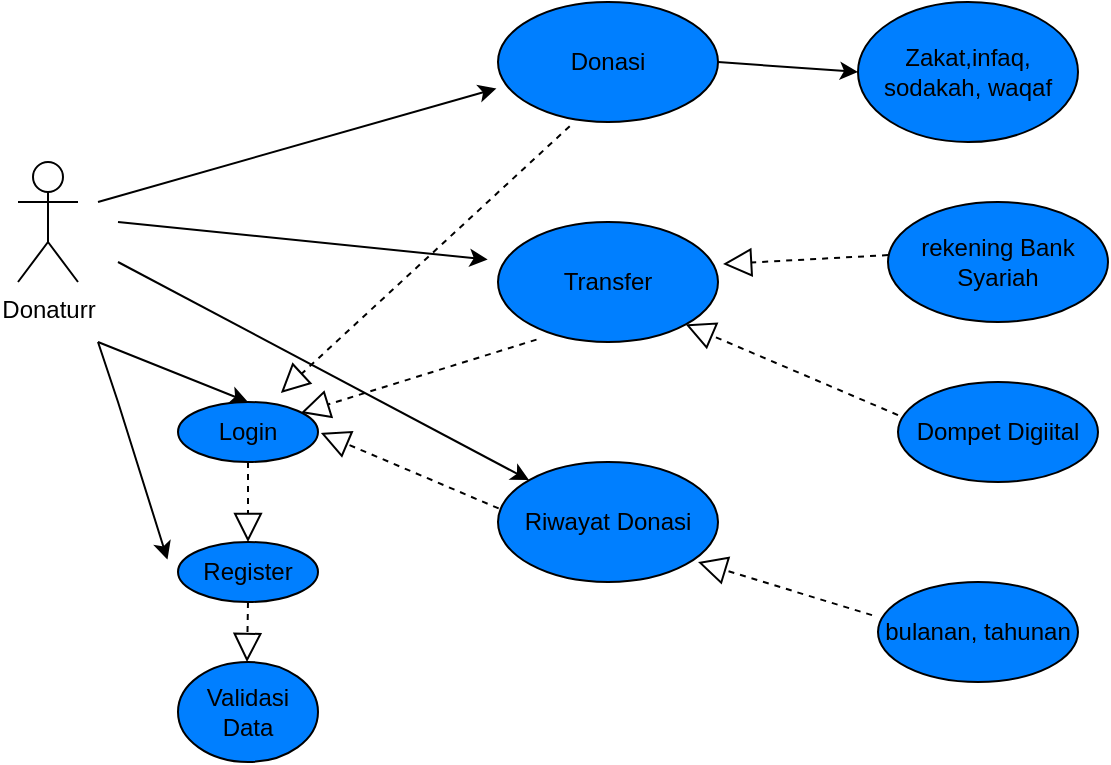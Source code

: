 <mxfile version="15.6.8" type="github">
  <diagram id="KonTv3o2tPY-8d1TzuF6" name="Page-1">
    <mxGraphModel dx="1019" dy="456" grid="1" gridSize="10" guides="1" tooltips="1" connect="1" arrows="1" fold="1" page="1" pageScale="1" pageWidth="827" pageHeight="1169" math="0" shadow="0">
      <root>
        <mxCell id="0" />
        <mxCell id="1" parent="0" />
        <mxCell id="ODrmEi-J6AzZqbv3HD-f-1" value="Donaturr" style="shape=umlActor;verticalLabelPosition=bottom;verticalAlign=top;html=1;outlineConnect=0;" vertex="1" parent="1">
          <mxGeometry x="40" y="130" width="30" height="60" as="geometry" />
        </mxCell>
        <mxCell id="ODrmEi-J6AzZqbv3HD-f-2" value="Donasi" style="ellipse;whiteSpace=wrap;html=1;fillColor=#007FFF;" vertex="1" parent="1">
          <mxGeometry x="280" y="50" width="110" height="60" as="geometry" />
        </mxCell>
        <mxCell id="ODrmEi-J6AzZqbv3HD-f-3" value="Zakat,infaq,&lt;br&gt;sodakah, waqaf" style="ellipse;whiteSpace=wrap;html=1;fillColor=#007FFF;" vertex="1" parent="1">
          <mxGeometry x="460" y="50" width="110" height="70" as="geometry" />
        </mxCell>
        <mxCell id="ODrmEi-J6AzZqbv3HD-f-4" value="Transfer" style="ellipse;whiteSpace=wrap;html=1;fillColor=#007FFF;" vertex="1" parent="1">
          <mxGeometry x="280" y="160" width="110" height="60" as="geometry" />
        </mxCell>
        <mxCell id="ODrmEi-J6AzZqbv3HD-f-5" value="Dompet Digiital" style="ellipse;whiteSpace=wrap;html=1;fillColor=#007FFF;" vertex="1" parent="1">
          <mxGeometry x="480" y="240" width="100" height="50" as="geometry" />
        </mxCell>
        <mxCell id="ODrmEi-J6AzZqbv3HD-f-6" value="rekening Bank&lt;br&gt;Syariah" style="ellipse;whiteSpace=wrap;html=1;fillColor=#007FFF;" vertex="1" parent="1">
          <mxGeometry x="475" y="150" width="110" height="60" as="geometry" />
        </mxCell>
        <mxCell id="ODrmEi-J6AzZqbv3HD-f-7" value="Riwayat Donasi" style="ellipse;whiteSpace=wrap;html=1;fillColor=#007FFF;" vertex="1" parent="1">
          <mxGeometry x="280" y="280" width="110" height="60" as="geometry" />
        </mxCell>
        <mxCell id="ODrmEi-J6AzZqbv3HD-f-8" value="bulanan, tahunan" style="ellipse;whiteSpace=wrap;html=1;fillColor=#007FFF;" vertex="1" parent="1">
          <mxGeometry x="470" y="340" width="100" height="50" as="geometry" />
        </mxCell>
        <mxCell id="ODrmEi-J6AzZqbv3HD-f-9" value="Login" style="ellipse;whiteSpace=wrap;html=1;fillColor=#007FFF;" vertex="1" parent="1">
          <mxGeometry x="120" y="250" width="70" height="30" as="geometry" />
        </mxCell>
        <mxCell id="ODrmEi-J6AzZqbv3HD-f-10" value="Register" style="ellipse;whiteSpace=wrap;html=1;fillColor=#007FFF;" vertex="1" parent="1">
          <mxGeometry x="120" y="320" width="70" height="30" as="geometry" />
        </mxCell>
        <mxCell id="ODrmEi-J6AzZqbv3HD-f-11" value="Validasi Data" style="ellipse;whiteSpace=wrap;html=1;fillColor=#007FFF;" vertex="1" parent="1">
          <mxGeometry x="120" y="380" width="70" height="50" as="geometry" />
        </mxCell>
        <mxCell id="ODrmEi-J6AzZqbv3HD-f-12" value="" style="endArrow=classic;html=1;rounded=0;entryX=0.5;entryY=0;entryDx=0;entryDy=0;" edge="1" parent="1" target="ODrmEi-J6AzZqbv3HD-f-9">
          <mxGeometry width="50" height="50" relative="1" as="geometry">
            <mxPoint x="80" y="220" as="sourcePoint" />
            <mxPoint x="150" y="250" as="targetPoint" />
          </mxGeometry>
        </mxCell>
        <mxCell id="ODrmEi-J6AzZqbv3HD-f-13" value="" style="endArrow=classic;html=1;rounded=0;entryX=-0.075;entryY=0.293;entryDx=0;entryDy=0;entryPerimeter=0;" edge="1" parent="1" target="ODrmEi-J6AzZqbv3HD-f-10">
          <mxGeometry width="50" height="50" relative="1" as="geometry">
            <mxPoint x="80" y="220" as="sourcePoint" />
            <mxPoint x="165" y="270" as="targetPoint" />
            <Array as="points">
              <mxPoint x="90" y="250" />
            </Array>
          </mxGeometry>
        </mxCell>
        <mxCell id="ODrmEi-J6AzZqbv3HD-f-21" value="" style="endArrow=block;dashed=1;endFill=0;endSize=12;html=1;rounded=0;exitX=0.5;exitY=1;exitDx=0;exitDy=0;entryX=0.5;entryY=0;entryDx=0;entryDy=0;" edge="1" parent="1" source="ODrmEi-J6AzZqbv3HD-f-9" target="ODrmEi-J6AzZqbv3HD-f-10">
          <mxGeometry width="160" relative="1" as="geometry">
            <mxPoint x="330" y="230" as="sourcePoint" />
            <mxPoint x="490" y="230" as="targetPoint" />
          </mxGeometry>
        </mxCell>
        <mxCell id="ODrmEi-J6AzZqbv3HD-f-22" value="" style="endArrow=block;dashed=1;endFill=0;endSize=12;html=1;rounded=0;entryX=0.5;entryY=0;entryDx=0;entryDy=0;exitX=0.5;exitY=1;exitDx=0;exitDy=0;" edge="1" parent="1" source="ODrmEi-J6AzZqbv3HD-f-10">
          <mxGeometry width="160" relative="1" as="geometry">
            <mxPoint x="155" y="360" as="sourcePoint" />
            <mxPoint x="154.5" y="380" as="targetPoint" />
          </mxGeometry>
        </mxCell>
        <mxCell id="ODrmEi-J6AzZqbv3HD-f-23" value="" style="endArrow=classic;html=1;rounded=0;entryX=-0.007;entryY=0.721;entryDx=0;entryDy=0;entryPerimeter=0;" edge="1" parent="1" target="ODrmEi-J6AzZqbv3HD-f-2">
          <mxGeometry width="50" height="50" relative="1" as="geometry">
            <mxPoint x="80" y="150" as="sourcePoint" />
            <mxPoint x="155" y="180" as="targetPoint" />
          </mxGeometry>
        </mxCell>
        <mxCell id="ODrmEi-J6AzZqbv3HD-f-24" value="" style="endArrow=classic;html=1;rounded=0;entryX=-0.047;entryY=0.313;entryDx=0;entryDy=0;entryPerimeter=0;" edge="1" parent="1" target="ODrmEi-J6AzZqbv3HD-f-4">
          <mxGeometry width="50" height="50" relative="1" as="geometry">
            <mxPoint x="90" y="160" as="sourcePoint" />
            <mxPoint x="289.23" y="103.26" as="targetPoint" />
          </mxGeometry>
        </mxCell>
        <mxCell id="ODrmEi-J6AzZqbv3HD-f-25" value="" style="endArrow=classic;html=1;rounded=0;" edge="1" parent="1" target="ODrmEi-J6AzZqbv3HD-f-7">
          <mxGeometry width="50" height="50" relative="1" as="geometry">
            <mxPoint x="90" y="180" as="sourcePoint" />
            <mxPoint x="299.23" y="113.26" as="targetPoint" />
          </mxGeometry>
        </mxCell>
        <mxCell id="ODrmEi-J6AzZqbv3HD-f-26" value="" style="endArrow=classic;html=1;rounded=0;exitX=1;exitY=0.5;exitDx=0;exitDy=0;" edge="1" parent="1" source="ODrmEi-J6AzZqbv3HD-f-2">
          <mxGeometry width="50" height="50" relative="1" as="geometry">
            <mxPoint x="110" y="180" as="sourcePoint" />
            <mxPoint x="460" y="85" as="targetPoint" />
          </mxGeometry>
        </mxCell>
        <mxCell id="ODrmEi-J6AzZqbv3HD-f-27" value="" style="endArrow=block;dashed=1;endFill=0;endSize=12;html=1;rounded=0;exitX=0.326;exitY=1.035;exitDx=0;exitDy=0;exitPerimeter=0;entryX=0.735;entryY=-0.151;entryDx=0;entryDy=0;entryPerimeter=0;" edge="1" parent="1" source="ODrmEi-J6AzZqbv3HD-f-2" target="ODrmEi-J6AzZqbv3HD-f-9">
          <mxGeometry width="160" relative="1" as="geometry">
            <mxPoint x="240" y="230" as="sourcePoint" />
            <mxPoint x="400" y="230" as="targetPoint" />
          </mxGeometry>
        </mxCell>
        <mxCell id="ODrmEi-J6AzZqbv3HD-f-28" value="" style="endArrow=block;dashed=1;endFill=0;endSize=12;html=1;rounded=0;exitX=0.175;exitY=0.98;exitDx=0;exitDy=0;exitPerimeter=0;entryX=0.735;entryY=-0.151;entryDx=0;entryDy=0;entryPerimeter=0;" edge="1" parent="1" source="ODrmEi-J6AzZqbv3HD-f-4">
          <mxGeometry width="160" relative="1" as="geometry">
            <mxPoint x="325.86" y="122.1" as="sourcePoint" />
            <mxPoint x="181.45" y="255.47" as="targetPoint" />
          </mxGeometry>
        </mxCell>
        <mxCell id="ODrmEi-J6AzZqbv3HD-f-29" value="" style="endArrow=block;dashed=1;endFill=0;endSize=12;html=1;rounded=0;exitX=0.003;exitY=0.387;exitDx=0;exitDy=0;exitPerimeter=0;entryX=0.735;entryY=-0.151;entryDx=0;entryDy=0;entryPerimeter=0;" edge="1" parent="1" source="ODrmEi-J6AzZqbv3HD-f-7">
          <mxGeometry width="160" relative="1" as="geometry">
            <mxPoint x="309.25" y="228.8" as="sourcePoint" />
            <mxPoint x="191.45" y="265.47" as="targetPoint" />
          </mxGeometry>
        </mxCell>
        <mxCell id="ODrmEi-J6AzZqbv3HD-f-30" value="" style="endArrow=block;dashed=1;endFill=0;endSize=12;html=1;rounded=0;exitX=-0.03;exitY=0.331;exitDx=0;exitDy=0;exitPerimeter=0;" edge="1" parent="1" source="ODrmEi-J6AzZqbv3HD-f-8">
          <mxGeometry width="160" relative="1" as="geometry">
            <mxPoint x="319.25" y="238.8" as="sourcePoint" />
            <mxPoint x="380" y="330" as="targetPoint" />
          </mxGeometry>
        </mxCell>
        <mxCell id="ODrmEi-J6AzZqbv3HD-f-31" value="" style="endArrow=block;dashed=1;endFill=0;endSize=12;html=1;rounded=0;exitX=-0.03;exitY=0.331;exitDx=0;exitDy=0;exitPerimeter=0;entryX=1;entryY=1;entryDx=0;entryDy=0;" edge="1" parent="1" target="ODrmEi-J6AzZqbv3HD-f-4">
          <mxGeometry width="160" relative="1" as="geometry">
            <mxPoint x="480" y="256.55" as="sourcePoint" />
            <mxPoint x="393" y="230" as="targetPoint" />
          </mxGeometry>
        </mxCell>
        <mxCell id="ODrmEi-J6AzZqbv3HD-f-32" value="" style="endArrow=block;dashed=1;endFill=0;endSize=12;html=1;rounded=0;exitX=-0.03;exitY=0.331;exitDx=0;exitDy=0;exitPerimeter=0;entryX=1.023;entryY=0.35;entryDx=0;entryDy=0;entryPerimeter=0;" edge="1" parent="1" target="ODrmEi-J6AzZqbv3HD-f-4">
          <mxGeometry width="160" relative="1" as="geometry">
            <mxPoint x="475" y="176.55" as="sourcePoint" />
            <mxPoint x="388" y="150" as="targetPoint" />
          </mxGeometry>
        </mxCell>
      </root>
    </mxGraphModel>
  </diagram>
</mxfile>
